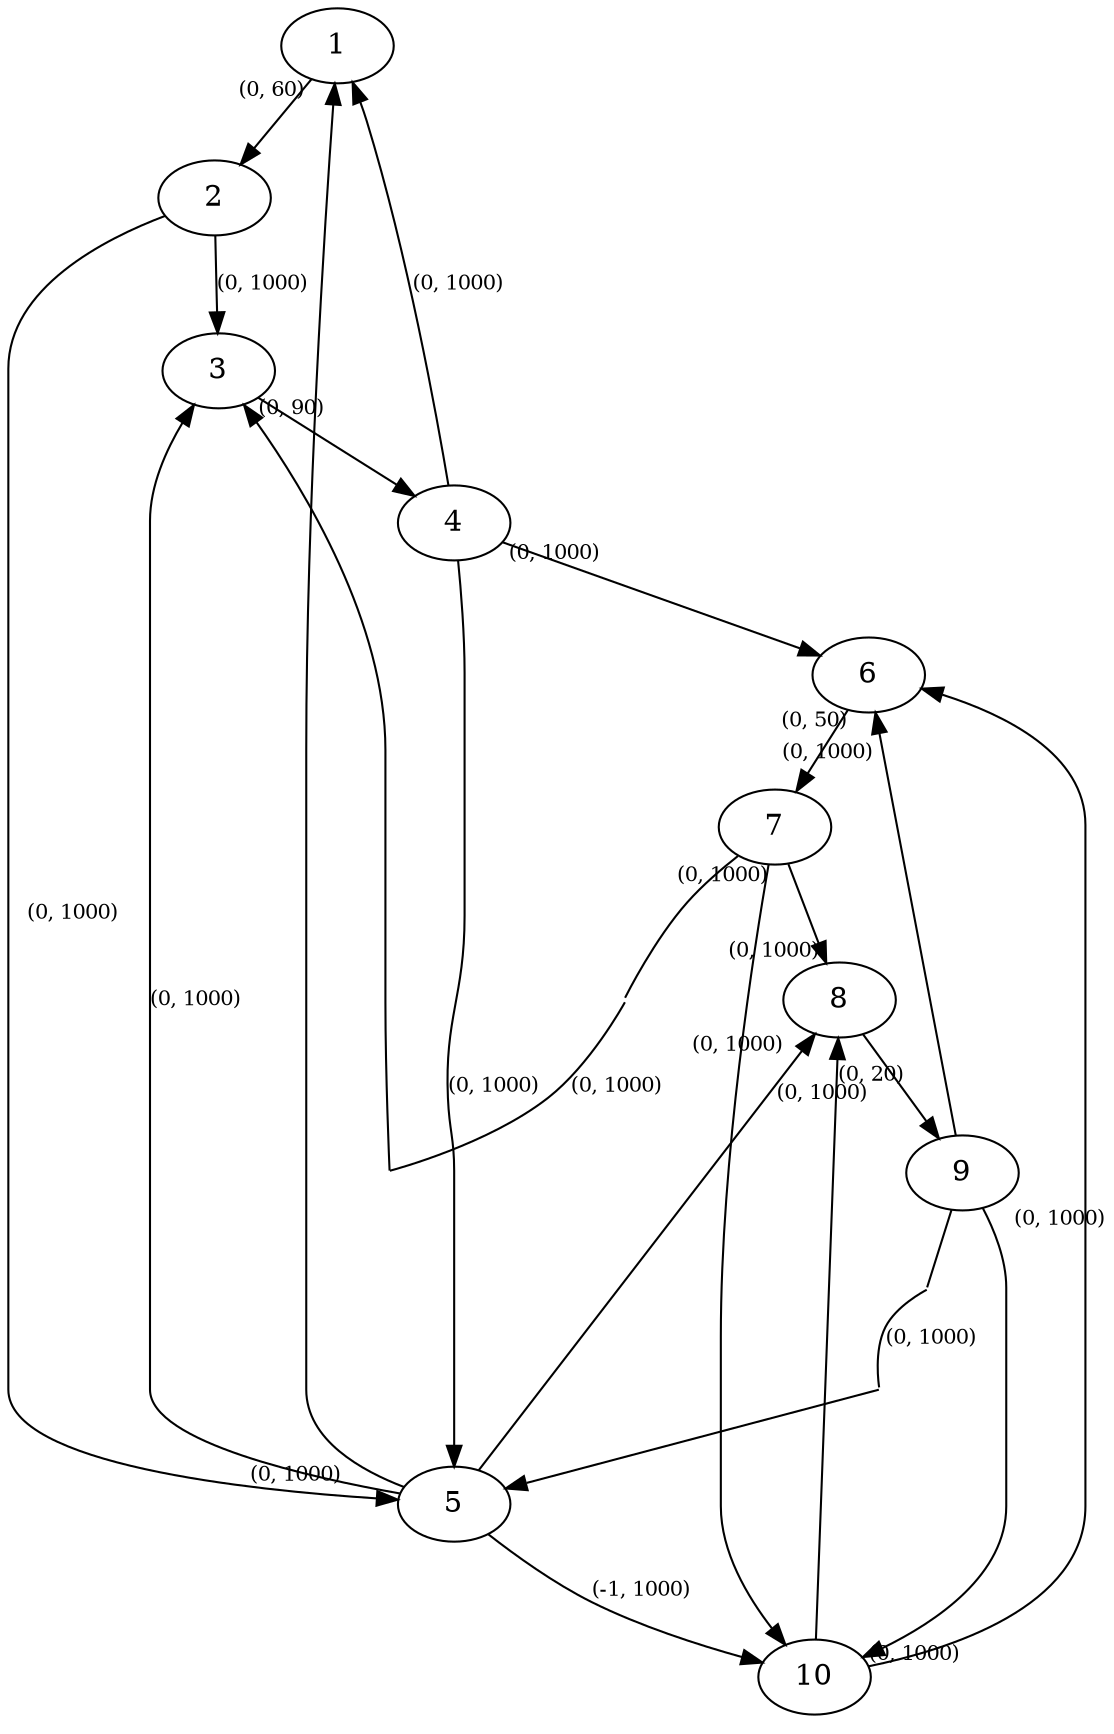 digraph {
    edge [fontsize=10]

    1[pos="0,-0.5!"]
    2[pos="0,0.5!"]
    3[pos="1.5,1.5!"]
    4[pos="3,1.5!"]
    5[pos="2.25,-1.5!"]
    6[pos="5.5,1.5!"]
    7[pos="7,1.5!"]
    8[pos="5.5,-1.5!"]
    9[pos="7,-1.5!"]
    10[pos="8.5,0!"]

    1 -> 2 [taillabel="(0, 60) "]
    3 -> 4 [taillabel="(0, 90)" ]
    6 -> 7 [taillabel="(0, 50)" ]
    8 -> 9 [taillabel="(0, 20)" labeldistance=2]

    2 -> 3 [label="(0, 1000)"   ]
    2 -> 5 [label="   (0, 1000)"]

    4 -> {1, 5} [label="(0, 1000)"]
    4 -> 6 [taillabel=" (0, 1000)"]

    5 -> 8 [headlabel="(0, 1000)     "]
    5 -> 1 [taillabel="(0, 1000)          "]
    5 -> 3 [label="(0, 1000) "]
    5 -> 10 [label="(-1, 1000)"]

    7     -> fake1 [dir=none]
    fake1 -> fake2 [dir=none label="(0, 1000)"]
    fake2 -> 3
    fake1[label="" width=0.01 height=0.01 shape=none pos="7,2.25!"]
    fake2[label="" width=0.01 height=0.01 shape=none pos="1.5,2.25!"]
    7 -> 8  [headlabel="(0, 1000) "]
    7 -> 10 [taillabel="    (0, 1000)"]

    9     -> fake3 [dir=none]
    fake3 -> fake4 [dir=none label="(0, 1000)"]
    fake4 -> 5
    fake3[label="" width=0.01 height=0.01 shape=none pos="7,-2.25!"]
    fake4[label="" width=0.01 height=0.01 shape=none pos="2.25,-2.25!"]
    9 -> 6  [headlabel="(0, 1000)            " labeldistance=2]
    9 -> 10 [taillabel="     (0, 1000)"]

    10 -> 6 [taillabel="(0, 1000)         "]
    10 -> 8 [headlabel="    (0, 1000)" labeldistance=3]
}
